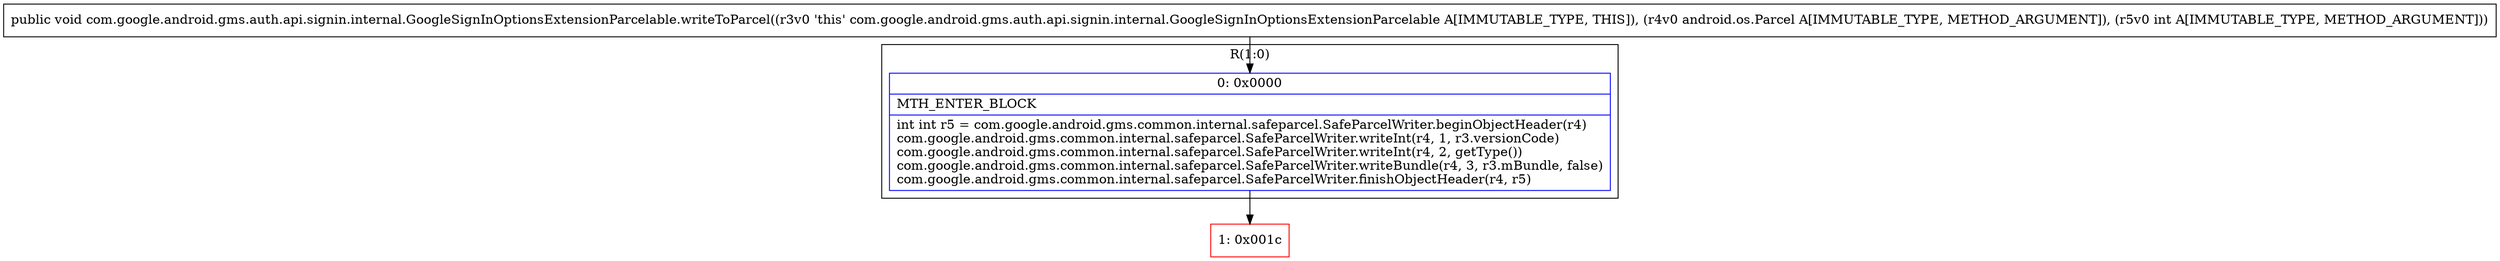 digraph "CFG forcom.google.android.gms.auth.api.signin.internal.GoogleSignInOptionsExtensionParcelable.writeToParcel(Landroid\/os\/Parcel;I)V" {
subgraph cluster_Region_970579546 {
label = "R(1:0)";
node [shape=record,color=blue];
Node_0 [shape=record,label="{0\:\ 0x0000|MTH_ENTER_BLOCK\l|int int r5 = com.google.android.gms.common.internal.safeparcel.SafeParcelWriter.beginObjectHeader(r4)\lcom.google.android.gms.common.internal.safeparcel.SafeParcelWriter.writeInt(r4, 1, r3.versionCode)\lcom.google.android.gms.common.internal.safeparcel.SafeParcelWriter.writeInt(r4, 2, getType())\lcom.google.android.gms.common.internal.safeparcel.SafeParcelWriter.writeBundle(r4, 3, r3.mBundle, false)\lcom.google.android.gms.common.internal.safeparcel.SafeParcelWriter.finishObjectHeader(r4, r5)\l}"];
}
Node_1 [shape=record,color=red,label="{1\:\ 0x001c}"];
MethodNode[shape=record,label="{public void com.google.android.gms.auth.api.signin.internal.GoogleSignInOptionsExtensionParcelable.writeToParcel((r3v0 'this' com.google.android.gms.auth.api.signin.internal.GoogleSignInOptionsExtensionParcelable A[IMMUTABLE_TYPE, THIS]), (r4v0 android.os.Parcel A[IMMUTABLE_TYPE, METHOD_ARGUMENT]), (r5v0 int A[IMMUTABLE_TYPE, METHOD_ARGUMENT])) }"];
MethodNode -> Node_0;
Node_0 -> Node_1;
}

